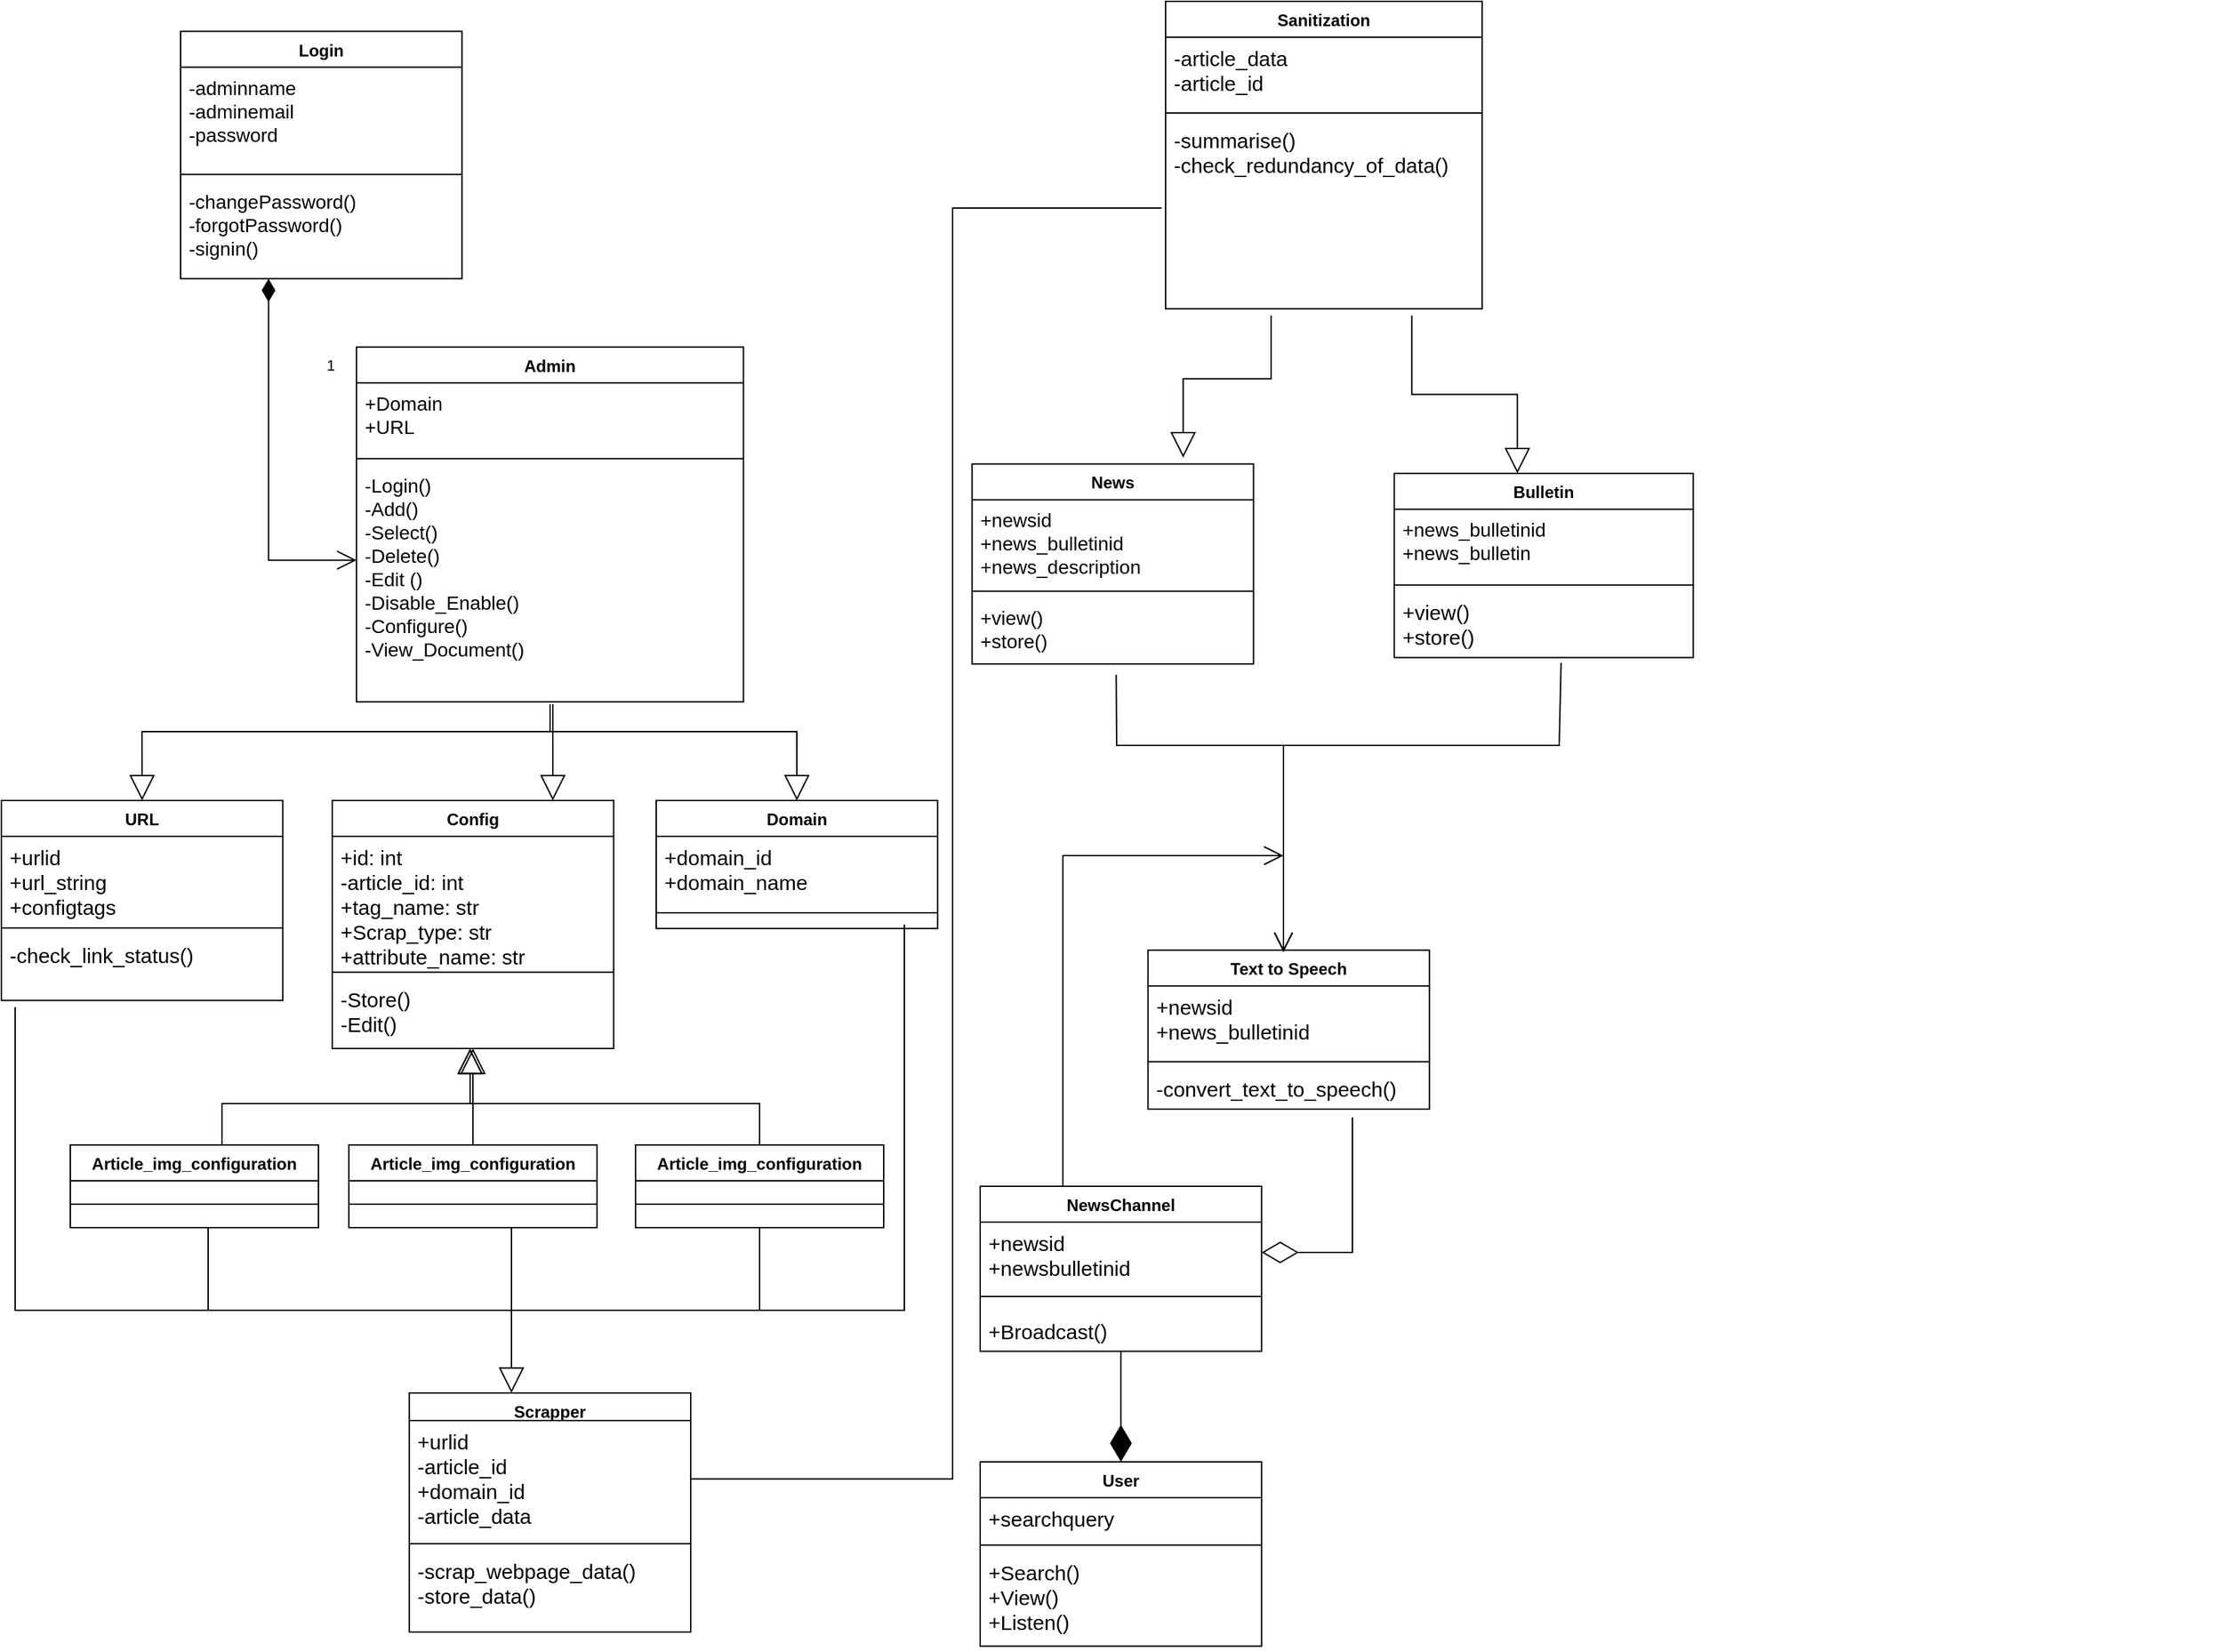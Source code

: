 <mxfile version="16.5.2" type="device" pages="2"><diagram id="SA_GbQfntyjEZErFgDgH" name="Page-1"><mxGraphModel dx="1958" dy="1574" grid="1" gridSize="10" guides="1" tooltips="1" connect="1" arrows="1" fold="1" page="1" pageScale="1" pageWidth="850" pageHeight="1100" math="0" shadow="0"><root><mxCell id="0"/><mxCell id="1" parent="0"/><mxCell id="CepR1fzLhmnUqG2hkPit-2" value="" style="group" parent="1" vertex="1" connectable="0"><mxGeometry x="80" y="-1060" width="1480" height="1193.695" as="geometry"/></mxCell><mxCell id="QA7pC-O9Zkgf1kDEUe0K-13" value="Text to Speech" style="swimlane;fontStyle=1;align=center;verticalAlign=top;childLayout=stackLayout;horizontal=1;startSize=26;horizontalStack=0;resizeParent=1;resizeParentMax=0;resizeLast=0;collapsible=1;marginBottom=0;" parent="CepR1fzLhmnUqG2hkPit-2" vertex="1"><mxGeometry x="701.724" y="688.576" width="204.138" height="115.366" as="geometry"><mxRectangle x="580" y="30" width="120" height="26" as="alternateBounds"/></mxGeometry></mxCell><mxCell id="CepR1fzLhmnUqG2hkPit-1" value="" style="group;fontSize=16;" parent="QA7pC-O9Zkgf1kDEUe0K-13" vertex="1" connectable="0"><mxGeometry y="26" width="204.138" height="89.366" as="geometry"/></mxCell><mxCell id="QA7pC-O9Zkgf1kDEUe0K-14" value="+newsid&#10;+news_bulletinid&#10;" style="text;strokeColor=none;fillColor=none;align=left;verticalAlign=top;spacingLeft=4;spacingRight=4;overflow=hidden;rotatable=0;points=[[0,0.5],[1,0.5]];portConstraint=eastwest;fontSize=15;" parent="CepR1fzLhmnUqG2hkPit-1" vertex="1"><mxGeometry width="204.138" height="50.412" as="geometry"/></mxCell><mxCell id="QA7pC-O9Zkgf1kDEUe0K-15" value="" style="line;strokeWidth=1;fillColor=none;align=left;verticalAlign=middle;spacingTop=-1;spacingLeft=3;spacingRight=3;rotatable=0;labelPosition=right;points=[];portConstraint=eastwest;" parent="CepR1fzLhmnUqG2hkPit-1" vertex="1"><mxGeometry y="50.412" width="204.138" height="9.166" as="geometry"/></mxCell><mxCell id="QA7pC-O9Zkgf1kDEUe0K-16" value="-convert_text_to_speech()" style="text;strokeColor=none;fillColor=none;align=left;verticalAlign=top;spacingLeft=4;spacingRight=4;overflow=hidden;rotatable=0;points=[[0,0.5],[1,0.5]];portConstraint=eastwest;fontSize=15;" parent="CepR1fzLhmnUqG2hkPit-1" vertex="1"><mxGeometry y="59.577" width="204.138" height="29.789" as="geometry"/></mxCell><mxCell id="QA7pC-O9Zkgf1kDEUe0K-22" value="Domain" style="swimlane;fontStyle=1;align=center;verticalAlign=top;childLayout=stackLayout;horizontal=1;startSize=26;horizontalStack=0;resizeParent=1;resizeParentMax=0;resizeLast=0;collapsible=1;marginBottom=0;" parent="CepR1fzLhmnUqG2hkPit-2" vertex="1"><mxGeometry x="345.004" y="580.0" width="204.14" height="92.914" as="geometry"><mxRectangle x="280" y="4" width="100" height="26" as="alternateBounds"/></mxGeometry></mxCell><mxCell id="QA7pC-O9Zkgf1kDEUe0K-23" value="+domain_id&#10;+domain_name" style="text;strokeColor=none;fillColor=none;align=left;verticalAlign=top;spacingLeft=4;spacingRight=4;overflow=hidden;rotatable=0;points=[[0,0.5],[1,0.5]];portConstraint=eastwest;fontSize=15;" parent="QA7pC-O9Zkgf1kDEUe0K-22" vertex="1"><mxGeometry y="26" width="204.14" height="44" as="geometry"/></mxCell><mxCell id="QA7pC-O9Zkgf1kDEUe0K-24" value="" style="line;strokeWidth=1;fillColor=none;align=left;verticalAlign=middle;spacingTop=-1;spacingLeft=3;spacingRight=3;rotatable=0;labelPosition=right;points=[];portConstraint=eastwest;" parent="QA7pC-O9Zkgf1kDEUe0K-22" vertex="1"><mxGeometry y="70" width="204.14" height="22.914" as="geometry"/></mxCell><mxCell id="QA7pC-O9Zkgf1kDEUe0K-26" value="URL" style="swimlane;fontStyle=1;align=center;verticalAlign=top;childLayout=stackLayout;horizontal=1;startSize=26;horizontalStack=0;resizeParent=1;resizeParentMax=0;resizeLast=0;collapsible=1;marginBottom=0;" parent="CepR1fzLhmnUqG2hkPit-2" vertex="1"><mxGeometry x="-129.996" y="580.005" width="204.138" height="145.155" as="geometry"><mxRectangle x="60" y="10" width="60" height="26" as="alternateBounds"/></mxGeometry></mxCell><mxCell id="QA7pC-O9Zkgf1kDEUe0K-27" value="+urlid&#10;+url_string&#10;+configtags" style="text;strokeColor=none;fillColor=none;align=left;verticalAlign=top;spacingLeft=4;spacingRight=4;overflow=hidden;rotatable=0;points=[[0,0.5],[1,0.5]];portConstraint=eastwest;fontSize=15;" parent="QA7pC-O9Zkgf1kDEUe0K-26" vertex="1"><mxGeometry y="26" width="204.138" height="61.869" as="geometry"/></mxCell><mxCell id="QA7pC-O9Zkgf1kDEUe0K-28" value="" style="line;strokeWidth=1;fillColor=none;align=left;verticalAlign=middle;spacingTop=-1;spacingLeft=3;spacingRight=3;rotatable=0;labelPosition=right;points=[];portConstraint=eastwest;" parent="QA7pC-O9Zkgf1kDEUe0K-26" vertex="1"><mxGeometry y="87.869" width="204.138" height="9.166" as="geometry"/></mxCell><mxCell id="QA7pC-O9Zkgf1kDEUe0K-29" value="-check_link_status()" style="text;strokeColor=none;fillColor=none;align=left;verticalAlign=top;spacingLeft=4;spacingRight=4;overflow=hidden;rotatable=0;points=[[0,0.5],[1,0.5]];portConstraint=eastwest;fontSize=15;" parent="QA7pC-O9Zkgf1kDEUe0K-26" vertex="1"><mxGeometry y="97.034" width="204.138" height="48.12" as="geometry"/></mxCell><mxCell id="QA7pC-O9Zkgf1kDEUe0K-51" value="News" style="swimlane;fontStyle=1;align=center;verticalAlign=top;childLayout=stackLayout;horizontal=1;startSize=26;horizontalStack=0;resizeParent=1;resizeParentMax=0;resizeLast=0;collapsible=1;marginBottom=0;" parent="CepR1fzLhmnUqG2hkPit-2" vertex="1"><mxGeometry x="574.138" y="335.695" width="204.138" height="145.155" as="geometry"><mxRectangle x="470" y="-226" width="60" height="26" as="alternateBounds"/></mxGeometry></mxCell><mxCell id="QA7pC-O9Zkgf1kDEUe0K-52" value="+newsid&#10;+news_bulletinid&#10;+news_description&#10;" style="text;strokeColor=none;fillColor=none;align=left;verticalAlign=top;spacingLeft=4;spacingRight=4;overflow=hidden;rotatable=0;points=[[0,0.5],[1,0.5]];portConstraint=eastwest;fontSize=14;" parent="QA7pC-O9Zkgf1kDEUe0K-51" vertex="1"><mxGeometry y="26" width="204.138" height="61.869" as="geometry"/></mxCell><mxCell id="QA7pC-O9Zkgf1kDEUe0K-53" value="" style="line;strokeWidth=1;fillColor=none;align=left;verticalAlign=middle;spacingTop=-1;spacingLeft=3;spacingRight=3;rotatable=0;labelPosition=right;points=[];portConstraint=eastwest;" parent="QA7pC-O9Zkgf1kDEUe0K-51" vertex="1"><mxGeometry y="87.869" width="204.138" height="9.166" as="geometry"/></mxCell><mxCell id="QA7pC-O9Zkgf1kDEUe0K-54" value="+view()&#10;+store()" style="text;strokeColor=none;fillColor=none;align=left;verticalAlign=top;spacingLeft=4;spacingRight=4;overflow=hidden;rotatable=0;points=[[0,0.5],[1,0.5]];portConstraint=eastwest;fontSize=14;" parent="QA7pC-O9Zkgf1kDEUe0K-51" vertex="1"><mxGeometry y="97.034" width="204.138" height="48.12" as="geometry"/></mxCell><mxCell id="QA7pC-O9Zkgf1kDEUe0K-55" value="Bulletin" style="swimlane;fontStyle=1;align=center;verticalAlign=top;childLayout=stackLayout;horizontal=1;startSize=26;horizontalStack=0;resizeParent=1;resizeParentMax=0;resizeLast=0;collapsible=1;marginBottom=0;" parent="CepR1fzLhmnUqG2hkPit-2" vertex="1"><mxGeometry x="880.345" y="342.57" width="216.897" height="133.697" as="geometry"><mxRectangle x="700" y="-240" width="80" height="26" as="alternateBounds"/></mxGeometry></mxCell><mxCell id="QA7pC-O9Zkgf1kDEUe0K-56" value="+news_bulletinid&#10;+news_bulletin" style="text;strokeColor=none;fillColor=none;align=left;verticalAlign=top;spacingLeft=4;spacingRight=4;overflow=hidden;rotatable=0;points=[[0,0.5],[1,0.5]];portConstraint=eastwest;fontSize=14;" parent="QA7pC-O9Zkgf1kDEUe0K-55" vertex="1"><mxGeometry y="26" width="216.897" height="50.412" as="geometry"/></mxCell><mxCell id="QA7pC-O9Zkgf1kDEUe0K-57" value="" style="line;strokeWidth=1;fillColor=none;align=left;verticalAlign=middle;spacingTop=-1;spacingLeft=3;spacingRight=3;rotatable=0;labelPosition=right;points=[];portConstraint=eastwest;" parent="QA7pC-O9Zkgf1kDEUe0K-55" vertex="1"><mxGeometry y="76.412" width="216.897" height="9.166" as="geometry"/></mxCell><mxCell id="QA7pC-O9Zkgf1kDEUe0K-58" value="+view()&#10;+store()" style="text;strokeColor=none;fillColor=none;align=left;verticalAlign=top;spacingLeft=4;spacingRight=4;overflow=hidden;rotatable=0;points=[[0,0.5],[1,0.5]];portConstraint=eastwest;fontSize=15;" parent="QA7pC-O9Zkgf1kDEUe0K-55" vertex="1"><mxGeometry y="85.577" width="216.897" height="48.12" as="geometry"/></mxCell><mxCell id="QA7pC-O9Zkgf1kDEUe0K-73" value="Login" style="swimlane;fontStyle=1;align=center;verticalAlign=top;childLayout=stackLayout;horizontal=1;startSize=26;horizontalStack=0;resizeParent=1;resizeParentMax=0;resizeLast=0;collapsible=1;marginBottom=0;" parent="CepR1fzLhmnUqG2hkPit-2" vertex="1"><mxGeometry y="21.769" width="204.138" height="179.526" as="geometry"><mxRectangle x="50" y="-360" width="70" height="26" as="alternateBounds"/></mxGeometry></mxCell><mxCell id="QA7pC-O9Zkgf1kDEUe0K-74" value="-adminname&#10;-adminemail&#10;-password" style="text;strokeColor=none;fillColor=none;align=left;verticalAlign=top;spacingLeft=4;spacingRight=4;overflow=hidden;rotatable=0;points=[[0,0.5],[1,0.5]];portConstraint=eastwest;fontSize=14;" parent="QA7pC-O9Zkgf1kDEUe0K-73" vertex="1"><mxGeometry y="26" width="204.138" height="73.326" as="geometry"/></mxCell><mxCell id="QA7pC-O9Zkgf1kDEUe0K-75" value="" style="line;strokeWidth=1;fillColor=none;align=left;verticalAlign=middle;spacingTop=-1;spacingLeft=3;spacingRight=3;rotatable=0;labelPosition=right;points=[];portConstraint=eastwest;" parent="QA7pC-O9Zkgf1kDEUe0K-73" vertex="1"><mxGeometry y="99.326" width="204.138" height="9.166" as="geometry"/></mxCell><mxCell id="QA7pC-O9Zkgf1kDEUe0K-76" value="-changePassword()&#10;-forgotPassword()&#10;-signin()" style="text;strokeColor=none;fillColor=none;align=left;verticalAlign=top;spacingLeft=4;spacingRight=4;overflow=hidden;rotatable=0;points=[[0,0.5],[1,0.5]];portConstraint=eastwest;fontSize=14;" parent="QA7pC-O9Zkgf1kDEUe0K-73" vertex="1"><mxGeometry y="108.492" width="204.138" height="71.034" as="geometry"/></mxCell><mxCell id="QA7pC-O9Zkgf1kDEUe0K-87" value="Sanitization" style="swimlane;fontStyle=1;align=center;verticalAlign=top;childLayout=stackLayout;horizontal=1;startSize=26;horizontalStack=0;resizeParent=1;resizeParentMax=0;resizeLast=0;collapsible=1;marginBottom=0;" parent="CepR1fzLhmnUqG2hkPit-2" vertex="1"><mxGeometry x="714.483" width="229.655" height="223.063" as="geometry"/></mxCell><mxCell id="QA7pC-O9Zkgf1kDEUe0K-88" value="-article_data&#10;-article_id" style="text;strokeColor=none;fillColor=none;align=left;verticalAlign=top;spacingLeft=4;spacingRight=4;overflow=hidden;rotatable=0;points=[[0,0.5],[1,0.5]];portConstraint=eastwest;fontSize=15;" parent="QA7pC-O9Zkgf1kDEUe0K-87" vertex="1"><mxGeometry y="26" width="229.655" height="50.412" as="geometry"/></mxCell><mxCell id="QA7pC-O9Zkgf1kDEUe0K-89" value="" style="line;strokeWidth=1;fillColor=none;align=left;verticalAlign=middle;spacingTop=-1;spacingLeft=3;spacingRight=3;rotatable=0;labelPosition=right;points=[];portConstraint=eastwest;" parent="QA7pC-O9Zkgf1kDEUe0K-87" vertex="1"><mxGeometry y="76.412" width="229.655" height="9.166" as="geometry"/></mxCell><mxCell id="QA7pC-O9Zkgf1kDEUe0K-90" value="-summarise()&#10;-check_redundancy_of_data()&#10;&#10;" style="text;strokeColor=none;fillColor=none;align=left;verticalAlign=top;spacingLeft=4;spacingRight=4;overflow=hidden;rotatable=0;points=[[0,0.5],[1,0.5]];portConstraint=eastwest;fontSize=15;" parent="QA7pC-O9Zkgf1kDEUe0K-87" vertex="1"><mxGeometry y="85.577" width="229.655" height="137.486" as="geometry"/></mxCell><mxCell id="QA7pC-O9Zkgf1kDEUe0K-92" value="Admin" style="swimlane;fontStyle=1;align=center;verticalAlign=top;childLayout=stackLayout;horizontal=1;startSize=26;horizontalStack=0;resizeParent=1;resizeParentMax=0;resizeLast=0;collapsible=1;marginBottom=0;" parent="CepR1fzLhmnUqG2hkPit-2" vertex="1"><mxGeometry x="127.586" y="250.912" width="280.69" height="257.435" as="geometry"><mxRectangle x="170" y="-280" width="70" height="26" as="alternateBounds"/></mxGeometry></mxCell><mxCell id="QA7pC-O9Zkgf1kDEUe0K-93" value="+Domain&#10;+URL" style="text;strokeColor=none;fillColor=none;align=left;verticalAlign=top;spacingLeft=4;spacingRight=4;overflow=hidden;rotatable=0;points=[[0,0.5],[1,0.5]];portConstraint=eastwest;fontSize=14;" parent="QA7pC-O9Zkgf1kDEUe0K-92" vertex="1"><mxGeometry y="26" width="280.69" height="50.412" as="geometry"/></mxCell><mxCell id="QA7pC-O9Zkgf1kDEUe0K-94" value="" style="line;strokeWidth=1;fillColor=none;align=left;verticalAlign=middle;spacingTop=-1;spacingLeft=3;spacingRight=3;rotatable=0;labelPosition=right;points=[];portConstraint=eastwest;" parent="QA7pC-O9Zkgf1kDEUe0K-92" vertex="1"><mxGeometry y="76.412" width="280.69" height="9.166" as="geometry"/></mxCell><mxCell id="QA7pC-O9Zkgf1kDEUe0K-95" value="-Login()&#10;-Add()&#10;-Select()&#10;-Delete()&#10;-Edit ()&#10;-Disable_Enable()&#10;-Configure()&#10;-View_Document()&#10;&#10;" style="text;strokeColor=none;fillColor=none;align=left;verticalAlign=top;spacingLeft=4;spacingRight=4;overflow=hidden;rotatable=0;points=[[0,0.5],[1,0.5]];portConstraint=eastwest;fontSize=14;" parent="QA7pC-O9Zkgf1kDEUe0K-92" vertex="1"><mxGeometry y="85.577" width="280.69" height="171.858" as="geometry"/></mxCell><mxCell id="QA7pC-O9Zkgf1kDEUe0K-96" value="1" style="endArrow=open;html=1;endSize=12;startArrow=diamondThin;startSize=14;startFill=1;edgeStyle=orthogonalEdgeStyle;align=left;verticalAlign=bottom;rounded=0;" parent="CepR1fzLhmnUqG2hkPit-2" source="QA7pC-O9Zkgf1kDEUe0K-76" target="QA7pC-O9Zkgf1kDEUe0K-95" edge="1"><mxGeometry x="-0.467" y="40" relative="1" as="geometry"><mxPoint x="25.517" y="239.455" as="sourcePoint"/><mxPoint x="229.655" y="239.455" as="targetPoint"/><Array as="points"><mxPoint x="63.793" y="405.584"/></Array><mxPoint as="offset"/></mxGeometry></mxCell><mxCell id="QA7pC-O9Zkgf1kDEUe0K-101" value="" style="endArrow=block;endSize=16;endFill=0;html=1;rounded=0;" parent="CepR1fzLhmnUqG2hkPit-2" target="QA7pC-O9Zkgf1kDEUe0K-22" edge="1"><mxGeometry width="160" relative="1" as="geometry"><mxPoint x="268" y="510" as="sourcePoint"/><mxPoint x="382.759" y="594.627" as="targetPoint"/><Array as="points"><mxPoint x="268" y="530"/><mxPoint x="447" y="530"/></Array></mxGeometry></mxCell><mxCell id="QA7pC-O9Zkgf1kDEUe0K-102" value="" style="endArrow=block;endSize=16;endFill=0;html=1;rounded=0;entryX=0.5;entryY=0;entryDx=0;entryDy=0;" parent="CepR1fzLhmnUqG2hkPit-2" target="QA7pC-O9Zkgf1kDEUe0K-26" edge="1"><mxGeometry x="0.256" y="-16" width="160" relative="1" as="geometry"><mxPoint x="268" y="510" as="sourcePoint"/><mxPoint x="153.103" y="560.256" as="targetPoint"/><mxPoint as="offset"/><Array as="points"><mxPoint x="268" y="530"/><mxPoint x="-28" y="530"/></Array></mxGeometry></mxCell><mxCell id="QA7pC-O9Zkgf1kDEUe0K-112" value="" style="endArrow=block;endSize=16;endFill=0;html=1;rounded=0;" parent="CepR1fzLhmnUqG2hkPit-2" edge="1"><mxGeometry x="-0.632" y="-68" width="160" relative="1" as="geometry"><mxPoint x="893.103" y="227.998" as="sourcePoint"/><mxPoint x="969.655" y="342.57" as="targetPoint"/><Array as="points"><mxPoint x="893.103" y="285.284"/><mxPoint x="969.655" y="285.284"/></Array><mxPoint as="offset"/></mxGeometry></mxCell><mxCell id="QA7pC-O9Zkgf1kDEUe0K-114" value="" style="endArrow=block;endSize=16;endFill=0;html=1;rounded=0;" parent="CepR1fzLhmnUqG2hkPit-2" edge="1"><mxGeometry x="-0.632" y="-68" width="160" relative="1" as="geometry"><mxPoint x="791.034" y="227.998" as="sourcePoint"/><mxPoint x="727.241" y="331.112" as="targetPoint"/><Array as="points"><mxPoint x="791.034" y="273.826"/><mxPoint x="727.241" y="273.826"/></Array><mxPoint as="offset"/></mxGeometry></mxCell><mxCell id="QA7pC-O9Zkgf1kDEUe0K-130" value="" style="endArrow=none;html=1;edgeStyle=orthogonalEdgeStyle;rounded=0;exitX=1;exitY=0.5;exitDx=0;exitDy=0;" parent="CepR1fzLhmnUqG2hkPit-2" source="QA7pC-O9Zkgf1kDEUe0K-64" edge="1"><mxGeometry relative="1" as="geometry"><mxPoint x="424.13" y="1118.43" as="sourcePoint"/><mxPoint x="711.613" y="149.996" as="targetPoint"/><Array as="points"><mxPoint x="560" y="1072"/><mxPoint x="560" y="150"/></Array></mxGeometry></mxCell><mxCell id="QA7pC-O9Zkgf1kDEUe0K-63" value="Scrapper" style="swimlane;fontStyle=1;align=center;verticalAlign=top;childLayout=stackLayout;horizontal=1;startSize=20;horizontalStack=0;resizeParent=1;resizeParentMax=0;resizeLast=0;collapsible=1;marginBottom=0;" parent="CepR1fzLhmnUqG2hkPit-2" vertex="1"><mxGeometry x="165.867" y="1009.999" width="204.138" height="173.526" as="geometry"><mxRectangle x="260" y="-360" width="80" height="26" as="alternateBounds"/></mxGeometry></mxCell><mxCell id="QA7pC-O9Zkgf1kDEUe0K-64" value="+urlid&#10;-article_id&#10;+domain_id&#10;-article_data" style="text;strokeColor=none;fillColor=none;align=left;verticalAlign=top;spacingLeft=4;spacingRight=4;overflow=hidden;rotatable=0;points=[[0,0.5],[1,0.5]];portConstraint=eastwest;fontSize=15;" parent="QA7pC-O9Zkgf1kDEUe0K-63" vertex="1"><mxGeometry y="20" width="204.138" height="84.783" as="geometry"/></mxCell><mxCell id="QA7pC-O9Zkgf1kDEUe0K-65" value="" style="line;strokeWidth=1;fillColor=none;align=left;verticalAlign=middle;spacingTop=-1;spacingLeft=3;spacingRight=3;rotatable=0;labelPosition=right;points=[];portConstraint=eastwest;" parent="QA7pC-O9Zkgf1kDEUe0K-63" vertex="1"><mxGeometry y="104.783" width="204.138" height="9.166" as="geometry"/></mxCell><mxCell id="QA7pC-O9Zkgf1kDEUe0K-66" value="-scrap_webpage_data()&#10;-store_data()" style="text;strokeColor=none;fillColor=none;align=left;verticalAlign=top;spacingLeft=4;spacingRight=4;overflow=hidden;rotatable=0;points=[[0,0.5],[1,0.5]];portConstraint=eastwest;fontSize=15;" parent="QA7pC-O9Zkgf1kDEUe0K-63" vertex="1"><mxGeometry y="113.949" width="204.138" height="59.577" as="geometry"/></mxCell><mxCell id="-rmAFJYwkGATqmvtNfsr-1" value="NewsChannel" style="swimlane;fontStyle=1;align=center;verticalAlign=top;childLayout=stackLayout;horizontal=1;startSize=26;horizontalStack=0;resizeParent=1;resizeParentMax=0;resizeLast=0;collapsible=1;marginBottom=0;" parent="CepR1fzLhmnUqG2hkPit-2" vertex="1"><mxGeometry x="580" y="860" width="204.14" height="119.789" as="geometry"><mxRectangle x="280" y="4" width="100" height="26" as="alternateBounds"/></mxGeometry></mxCell><mxCell id="-rmAFJYwkGATqmvtNfsr-2" value="+newsid&#10;+newsbulletinid" style="text;strokeColor=none;fillColor=none;align=left;verticalAlign=top;spacingLeft=4;spacingRight=4;overflow=hidden;rotatable=0;points=[[0,0.5],[1,0.5]];portConstraint=eastwest;fontSize=15;" parent="-rmAFJYwkGATqmvtNfsr-1" vertex="1"><mxGeometry y="26" width="204.14" height="44" as="geometry"/></mxCell><mxCell id="-rmAFJYwkGATqmvtNfsr-3" value="" style="line;strokeWidth=1;fillColor=none;align=left;verticalAlign=middle;spacingTop=-1;spacingLeft=3;spacingRight=3;rotatable=0;labelPosition=right;points=[];portConstraint=eastwest;" parent="-rmAFJYwkGATqmvtNfsr-1" vertex="1"><mxGeometry y="70" width="204.14" height="20" as="geometry"/></mxCell><mxCell id="QA7pC-O9Zkgf1kDEUe0K-37" value="+Broadcast()" style="text;strokeColor=none;fillColor=none;align=left;verticalAlign=top;spacingLeft=4;spacingRight=4;overflow=hidden;rotatable=0;points=[[0,0.5],[1,0.5]];portConstraint=eastwest;fontSize=15;" parent="-rmAFJYwkGATqmvtNfsr-1" vertex="1"><mxGeometry y="90" width="204.14" height="29.789" as="geometry"/></mxCell><mxCell id="QA7pC-O9Zkgf1kDEUe0K-30" value="User" style="swimlane;fontStyle=1;align=center;verticalAlign=top;childLayout=stackLayout;horizontal=1;startSize=26;horizontalStack=0;resizeParent=1;resizeParentMax=0;resizeLast=0;collapsible=1;marginBottom=0;" parent="CepR1fzLhmnUqG2hkPit-2" vertex="1"><mxGeometry x="580.005" y="1059.998" width="204.138" height="133.697" as="geometry"><mxRectangle x="520" y="266" width="60" height="26" as="alternateBounds"/></mxGeometry></mxCell><mxCell id="QA7pC-O9Zkgf1kDEUe0K-31" value="+searchquery" style="text;strokeColor=none;fillColor=none;align=left;verticalAlign=top;spacingLeft=4;spacingRight=4;overflow=hidden;rotatable=0;points=[[0,0.5],[1,0.5]];portConstraint=eastwest;fontSize=15;" parent="QA7pC-O9Zkgf1kDEUe0K-30" vertex="1"><mxGeometry y="26" width="204.138" height="29.789" as="geometry"/></mxCell><mxCell id="QA7pC-O9Zkgf1kDEUe0K-32" value="" style="line;strokeWidth=1;fillColor=none;align=left;verticalAlign=middle;spacingTop=-1;spacingLeft=3;spacingRight=3;rotatable=0;labelPosition=right;points=[];portConstraint=eastwest;" parent="QA7pC-O9Zkgf1kDEUe0K-30" vertex="1"><mxGeometry y="55.789" width="204.138" height="9.166" as="geometry"/></mxCell><mxCell id="QA7pC-O9Zkgf1kDEUe0K-33" value="+Search()&#10;+View()&#10;+Listen()" style="text;strokeColor=none;fillColor=none;align=left;verticalAlign=top;spacingLeft=4;spacingRight=4;overflow=hidden;rotatable=0;points=[[0,0.5],[1,0.5]];portConstraint=eastwest;fontSize=15;" parent="QA7pC-O9Zkgf1kDEUe0K-30" vertex="1"><mxGeometry y="64.954" width="204.138" height="68.743" as="geometry"/></mxCell><mxCell id="aP6Zohs5I6QourNSKtaQ-1" value="" style="endArrow=diamondThin;endFill=1;endSize=24;html=1;rounded=0;entryX=0.5;entryY=0;entryDx=0;entryDy=0;" parent="CepR1fzLhmnUqG2hkPit-2" source="QA7pC-O9Zkgf1kDEUe0K-37" target="QA7pC-O9Zkgf1kDEUe0K-30" edge="1"><mxGeometry width="160" relative="1" as="geometry"><mxPoint x="520" y="930" as="sourcePoint"/><mxPoint x="680" y="930" as="targetPoint"/></mxGeometry></mxCell><mxCell id="aP6Zohs5I6QourNSKtaQ-2" value="" style="endArrow=diamondThin;endFill=0;endSize=24;html=1;rounded=0;entryX=1;entryY=0.5;entryDx=0;entryDy=0;" parent="CepR1fzLhmnUqG2hkPit-2" target="-rmAFJYwkGATqmvtNfsr-2" edge="1"><mxGeometry width="160" relative="1" as="geometry"><mxPoint x="850" y="810" as="sourcePoint"/><mxPoint x="1010" y="850" as="targetPoint"/><Array as="points"><mxPoint x="850" y="908"/></Array></mxGeometry></mxCell><mxCell id="aP6Zohs5I6QourNSKtaQ-6" value="" style="endArrow=open;endFill=1;endSize=12;html=1;rounded=0;exitX=0.512;exitY=1.163;exitDx=0;exitDy=0;exitPerimeter=0;" parent="CepR1fzLhmnUqG2hkPit-2" source="QA7pC-O9Zkgf1kDEUe0K-54" edge="1"><mxGeometry width="160" relative="1" as="geometry"><mxPoint x="650" y="510" as="sourcePoint"/><mxPoint x="800" y="690" as="targetPoint"/><Array as="points"><mxPoint x="679" y="540"/><mxPoint x="800" y="540"/></Array></mxGeometry></mxCell><mxCell id="aP6Zohs5I6QourNSKtaQ-7" value="" style="endArrow=open;endFill=1;endSize=12;html=1;rounded=0;exitX=0.558;exitY=1.081;exitDx=0;exitDy=0;exitPerimeter=0;" parent="CepR1fzLhmnUqG2hkPit-2" source="QA7pC-O9Zkgf1kDEUe0K-58" edge="1"><mxGeometry width="160" relative="1" as="geometry"><mxPoint x="970" y="508.35" as="sourcePoint"/><mxPoint x="800" y="690" as="targetPoint"/><Array as="points"><mxPoint x="1000" y="540"/><mxPoint x="800" y="540"/></Array></mxGeometry></mxCell><mxCell id="LprRkWWPVbAuRnueznoc-1" value="Config" style="swimlane;fontStyle=1;align=center;verticalAlign=top;childLayout=stackLayout;horizontal=1;startSize=26;horizontalStack=0;resizeParent=1;resizeParentMax=0;resizeLast=0;collapsible=1;marginBottom=0;" parent="CepR1fzLhmnUqG2hkPit-2" vertex="1"><mxGeometry x="110.004" y="580.005" width="204.14" height="179.996" as="geometry"><mxRectangle x="60" y="10" width="60" height="26" as="alternateBounds"/></mxGeometry></mxCell><mxCell id="LprRkWWPVbAuRnueznoc-2" value="+id: int&#10;-article_id: int&#10;+tag_name: str&#10;+Scrap_type: str&#10;+attribute_name: str" style="text;strokeColor=none;fillColor=none;align=left;verticalAlign=top;spacingLeft=4;spacingRight=4;overflow=hidden;rotatable=0;points=[[0,0.5],[1,0.5]];portConstraint=eastwest;fontSize=15;" parent="LprRkWWPVbAuRnueznoc-1" vertex="1"><mxGeometry y="26" width="204.14" height="94" as="geometry"/></mxCell><mxCell id="LprRkWWPVbAuRnueznoc-3" value="" style="line;strokeWidth=1;fillColor=none;align=left;verticalAlign=middle;spacingTop=-1;spacingLeft=3;spacingRight=3;rotatable=0;labelPosition=right;points=[];portConstraint=eastwest;" parent="LprRkWWPVbAuRnueznoc-1" vertex="1"><mxGeometry y="120" width="204.14" height="9.166" as="geometry"/></mxCell><mxCell id="LprRkWWPVbAuRnueznoc-4" value="-Store()&#10;-Edit()" style="text;strokeColor=none;fillColor=none;align=left;verticalAlign=top;spacingLeft=4;spacingRight=4;overflow=hidden;rotatable=0;points=[[0,0.5],[1,0.5]];portConstraint=eastwest;fontSize=15;" parent="LprRkWWPVbAuRnueznoc-1" vertex="1"><mxGeometry y="129.166" width="204.14" height="50.83" as="geometry"/></mxCell><mxCell id="LprRkWWPVbAuRnueznoc-6" value="" style="endArrow=block;endSize=16;endFill=0;html=1;rounded=0;" parent="CepR1fzLhmnUqG2hkPit-2" edge="1"><mxGeometry x="0.256" y="-16" width="160" relative="1" as="geometry"><mxPoint x="270" y="510" as="sourcePoint"/><mxPoint x="270" y="580" as="targetPoint"/><mxPoint as="offset"/><Array as="points"/></mxGeometry></mxCell><mxCell id="LprRkWWPVbAuRnueznoc-7" value="Article_img_configuration" style="swimlane;fontStyle=1;align=center;verticalAlign=top;childLayout=stackLayout;horizontal=1;startSize=26;horizontalStack=0;resizeParent=1;resizeParentMax=0;resizeLast=0;collapsible=1;marginBottom=0;" parent="CepR1fzLhmnUqG2hkPit-2" vertex="1"><mxGeometry x="-80" y="830" width="180" height="60" as="geometry"><mxRectangle x="60" y="10" width="60" height="26" as="alternateBounds"/></mxGeometry></mxCell><mxCell id="LprRkWWPVbAuRnueznoc-9" value="" style="line;strokeWidth=1;fillColor=none;align=left;verticalAlign=middle;spacingTop=-1;spacingLeft=3;spacingRight=3;rotatable=0;labelPosition=right;points=[];portConstraint=eastwest;" parent="LprRkWWPVbAuRnueznoc-7" vertex="1"><mxGeometry y="26" width="180" height="34" as="geometry"/></mxCell><mxCell id="LprRkWWPVbAuRnueznoc-13" value="Article_img_configuration" style="swimlane;fontStyle=1;align=center;verticalAlign=top;childLayout=stackLayout;horizontal=1;startSize=26;horizontalStack=0;resizeParent=1;resizeParentMax=0;resizeLast=0;collapsible=1;marginBottom=0;" parent="CepR1fzLhmnUqG2hkPit-2" vertex="1"><mxGeometry x="330" y="830" width="180" height="60" as="geometry"><mxRectangle x="60" y="10" width="60" height="26" as="alternateBounds"/></mxGeometry></mxCell><mxCell id="LprRkWWPVbAuRnueznoc-14" value="" style="line;strokeWidth=1;fillColor=none;align=left;verticalAlign=middle;spacingTop=-1;spacingLeft=3;spacingRight=3;rotatable=0;labelPosition=right;points=[];portConstraint=eastwest;" parent="LprRkWWPVbAuRnueznoc-13" vertex="1"><mxGeometry y="26" width="180" height="34" as="geometry"/></mxCell><mxCell id="LprRkWWPVbAuRnueznoc-11" value="Article_img_configuration" style="swimlane;fontStyle=1;align=center;verticalAlign=top;childLayout=stackLayout;horizontal=1;startSize=26;horizontalStack=0;resizeParent=1;resizeParentMax=0;resizeLast=0;collapsible=1;marginBottom=0;" parent="CepR1fzLhmnUqG2hkPit-2" vertex="1"><mxGeometry x="122.07" y="830" width="180" height="60" as="geometry"><mxRectangle x="60" y="10" width="60" height="26" as="alternateBounds"/></mxGeometry></mxCell><mxCell id="LprRkWWPVbAuRnueznoc-12" value="" style="line;strokeWidth=1;fillColor=none;align=left;verticalAlign=middle;spacingTop=-1;spacingLeft=3;spacingRight=3;rotatable=0;labelPosition=right;points=[];portConstraint=eastwest;" parent="LprRkWWPVbAuRnueznoc-11" vertex="1"><mxGeometry y="26" width="180" height="34" as="geometry"/></mxCell><mxCell id="LprRkWWPVbAuRnueznoc-16" value="" style="endArrow=block;endSize=16;endFill=0;html=1;rounded=0;exitX=0.5;exitY=0;exitDx=0;exitDy=0;" parent="CepR1fzLhmnUqG2hkPit-2" source="LprRkWWPVbAuRnueznoc-11" target="LprRkWWPVbAuRnueznoc-4" edge="1"><mxGeometry x="0.256" y="-16" width="160" relative="1" as="geometry"><mxPoint x="170" y="900" as="sourcePoint"/><mxPoint x="170" y="970" as="targetPoint"/><mxPoint as="offset"/><Array as="points"/></mxGeometry></mxCell><mxCell id="LprRkWWPVbAuRnueznoc-24" value="" style="endArrow=block;endSize=16;endFill=0;html=1;rounded=0;" parent="CepR1fzLhmnUqG2hkPit-2" edge="1"><mxGeometry x="0.256" y="-16" width="160" relative="1" as="geometry"><mxPoint x="240" y="890" as="sourcePoint"/><mxPoint x="240" y="1010" as="targetPoint"/><mxPoint as="offset"/><Array as="points"/></mxGeometry></mxCell><mxCell id="LprRkWWPVbAuRnueznoc-23" value="" style="endArrow=none;html=1;rounded=0;fontSize=15;" parent="CepR1fzLhmnUqG2hkPit-2" edge="1"><mxGeometry relative="1" as="geometry"><mxPoint x="240" y="950" as="sourcePoint"/><mxPoint x="20" y="890" as="targetPoint"/><Array as="points"><mxPoint x="20" y="950"/></Array></mxGeometry></mxCell><mxCell id="LprRkWWPVbAuRnueznoc-25" value="" style="endArrow=none;html=1;rounded=0;fontSize=15;" parent="CepR1fzLhmnUqG2hkPit-2" edge="1"><mxGeometry relative="1" as="geometry"><mxPoint x="240" y="950" as="sourcePoint"/><mxPoint x="420" y="890" as="targetPoint"/><Array as="points"><mxPoint x="420" y="950"/></Array></mxGeometry></mxCell><mxCell id="LprRkWWPVbAuRnueznoc-26" value="" style="endArrow=none;html=1;rounded=0;fontSize=15;" parent="CepR1fzLhmnUqG2hkPit-2" edge="1"><mxGeometry relative="1" as="geometry"><mxPoint x="420" y="950" as="sourcePoint"/><mxPoint x="525" y="670" as="targetPoint"/><Array as="points"><mxPoint x="525" y="950"/></Array></mxGeometry></mxCell><mxCell id="aP6Zohs5I6QourNSKtaQ-8" value="" style="endArrow=open;endFill=1;endSize=12;html=1;rounded=0;" parent="1" edge="1"><mxGeometry width="160" relative="1" as="geometry"><mxPoint x="720" y="-200" as="sourcePoint"/><mxPoint x="880" y="-440" as="targetPoint"/><Array as="points"><mxPoint x="720" y="-440"/></Array></mxGeometry></mxCell><mxCell id="LprRkWWPVbAuRnueznoc-18" value="" style="endArrow=block;endSize=16;endFill=0;html=1;rounded=0;" parent="1" edge="1"><mxGeometry x="0.256" y="-16" width="160" relative="1" as="geometry"><mxPoint x="500" y="-230" as="sourcePoint"/><mxPoint x="290" y="-300" as="targetPoint"/><mxPoint as="offset"/><Array as="points"><mxPoint x="500" y="-260"/><mxPoint x="290" y="-260"/></Array></mxGeometry></mxCell><mxCell id="LprRkWWPVbAuRnueznoc-21" value="" style="endArrow=block;endSize=16;endFill=0;html=1;rounded=0;" parent="1" edge="1"><mxGeometry x="0.256" y="-16" width="160" relative="1" as="geometry"><mxPoint x="110" y="-230" as="sourcePoint"/><mxPoint x="290" y="-300" as="targetPoint"/><mxPoint as="offset"/><Array as="points"><mxPoint x="110" y="-260"/><mxPoint x="290" y="-260"/></Array></mxGeometry></mxCell><mxCell id="LprRkWWPVbAuRnueznoc-28" value="" style="endArrow=none;html=1;rounded=0;fontSize=15;" parent="1" edge="1"><mxGeometry relative="1" as="geometry"><mxPoint x="100" y="-110" as="sourcePoint"/><mxPoint x="-40" y="-330" as="targetPoint"/><Array as="points"><mxPoint x="-40" y="-110"/></Array></mxGeometry></mxCell></root></mxGraphModel></diagram><diagram id="EISuqCPlqro0dpoOuAZZ" name="Page-2"><mxGraphModel dx="868" dy="474" grid="1" gridSize="10" guides="1" tooltips="1" connect="1" arrows="1" fold="1" page="1" pageScale="1" pageWidth="850" pageHeight="1100" math="0" shadow="0"><root><mxCell id="fhMXWJMY8UYslM5-rkg3-0"/><mxCell id="fhMXWJMY8UYslM5-rkg3-1" parent="fhMXWJMY8UYslM5-rkg3-0"/></root></mxGraphModel></diagram></mxfile>